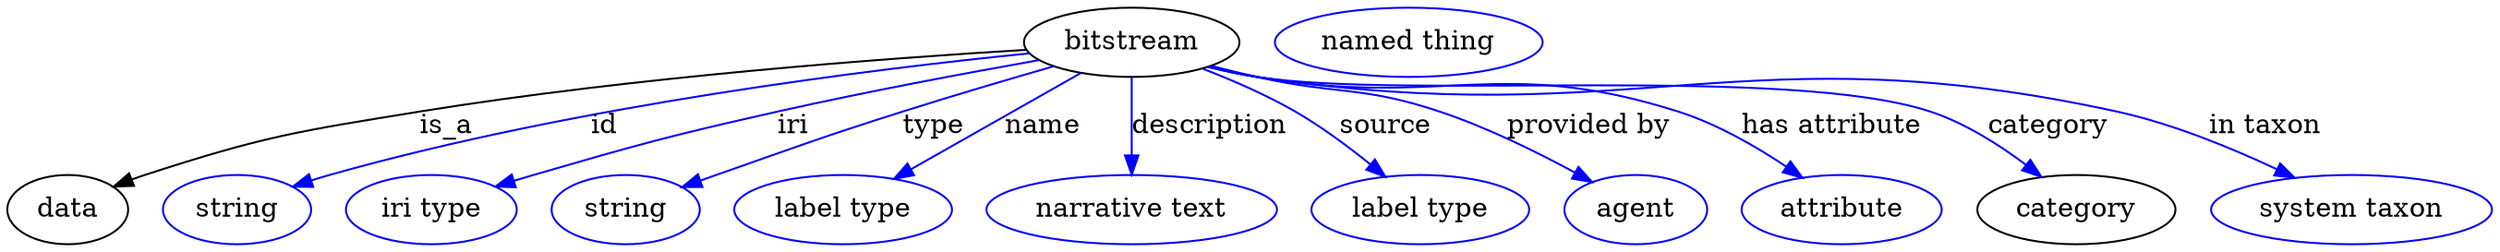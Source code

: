 digraph {
	graph [bb="0,0,1289,123"];
	node [label="\N"];
	bitstream	[height=0.5,
		label=bitstream,
		pos="584.2,105",
		width=1.5526];
	data	[height=0.5,
		pos="31.197,18",
		width=0.86659];
	bitstream -> data	[label=is_a,
		lp="228.2,61.5",
		pos="e,55.232,29.739 529.36,101.12 456.87,96.778 325.33,87.086 214.2,69 150.25,58.592 133.89,55.809 72.197,36 69.758,35.217 67.26,34.35 \
64.761,33.435"];
	id	[color=blue,
		height=0.5,
		label=string,
		pos="119.2,18",
		width=1.0652];
	bitstream -> id	[color=blue,
		label=id,
		lp="310.2,61.5",
		pos="e,148.19,29.948 531.02,99.251 450.94,91.225 295.13,72.197 167.2,36 164.09,35.121 160.9,34.148 157.7,33.124",
		style=solid];
	iri	[color=blue,
		height=0.5,
		label="iri type",
		pos="220.2,18",
		width=1.2277];
	bitstream -> iri	[color=blue,
		label=iri,
		lp="408.2,61.5",
		pos="e,253.82,29.865 535.97,95.754 498.75,89.166 446.03,79.349 400.2,69 343.73,56.251 329.82,52.03 274.2,36 270.69,34.988 267.05,33.911 \
263.41,32.81",
		style=solid];
	type	[color=blue,
		height=0.5,
		label=string,
		pos="321.2,18",
		width=1.0652];
	bitstream -> type	[color=blue,
		label=type,
		lp="481.2,61.5",
		pos="e,350.5,29.697 543.59,92.512 520.53,85.875 491.17,77.232 465.2,69 421.79,55.239 411.17,51.079 368.2,36 365.51,35.057 362.74,34.077 \
359.95,33.084",
		style=solid];
	name	[color=blue,
		height=0.5,
		label="label type",
		pos="434.2,18",
		width=1.5707];
	bitstream -> name	[color=blue,
		label=name,
		lp="538.2,61.5",
		pos="e,460.66,33.993 557.73,88.999 533.17,75.083 496.44,54.273 469.42,38.958",
		style=solid];
	description	[color=blue,
		height=0.5,
		label="narrative text",
		pos="584.2,18",
		width=2.0943];
	bitstream -> description	[color=blue,
		label=description,
		lp="624.7,61.5",
		pos="e,584.2,36.175 584.2,86.799 584.2,75.163 584.2,59.548 584.2,46.237",
		style=solid];
	source	[color=blue,
		height=0.5,
		label="label type",
		pos="734.2,18",
		width=1.5707];
	bitstream -> source	[color=blue,
		label=source,
		lp="716.2,61.5",
		pos="e,716.07,35.051 621.18,91.229 636.48,85.326 654.13,77.691 669.2,69 682.79,61.158 696.73,50.798 708.2,41.543",
		style=solid];
	"provided by"	[color=blue,
		height=0.5,
		label=agent,
		pos="846.2,18",
		width=1.0291];
	bitstream -> "provided by"	[color=blue,
		label="provided by",
		lp="821.7,61.5",
		pos="e,823.46,32.374 625.06,92.663 632.72,90.674 640.68,88.7 648.2,87 690.54,77.421 703,82.679 744.2,69 768.76,60.846 794.94,47.914 814.63,\
37.245",
		style=solid];
	"has attribute"	[color=blue,
		height=0.5,
		label=attribute,
		pos="953.2,18",
		width=1.4443];
	bitstream -> "has attribute"	[color=blue,
		label="has attribute",
		lp="948.2,61.5",
		pos="e,932.8,34.581 623.9,92.282 631.89,90.257 640.27,88.367 648.2,87 744.88,70.341 774.67,98.617 868.2,69 888.3,62.633 908.74,50.816 \
924.54,40.268",
		style=solid];
	category	[height=0.5,
		pos="1074.2,18",
		width=1.4263];
	bitstream -> category	[color=blue,
		label=category,
		lp="1059.7,61.5",
		pos="e,1056.3,35.028 623.53,92.177 631.62,90.134 640.13,88.264 648.2,87 725.36,74.909 925.05,93.54 999.2,69 1017,63.096 1034.6,51.73 \
1048.3,41.325",
		style=solid];
	"in taxon"	[color=blue,
		height=0.5,
		label="system taxon",
		pos="1216.2,18",
		width=2.022];
	bitstream -> "in taxon"	[color=blue,
		label="in taxon",
		lp="1171.2,61.5",
		pos="e,1186.8,34.579 623.51,92.108 631.61,90.07 640.13,88.219 648.2,87 844.79,57.3 900.99,111.62 1095.2,69 1123.9,62.705 1154.4,50.028 \
1177.7,39.015",
		style=solid];
	"named thing_category"	[color=blue,
		height=0.5,
		label="named thing",
		pos="727.2,105",
		width=1.9318];
}
